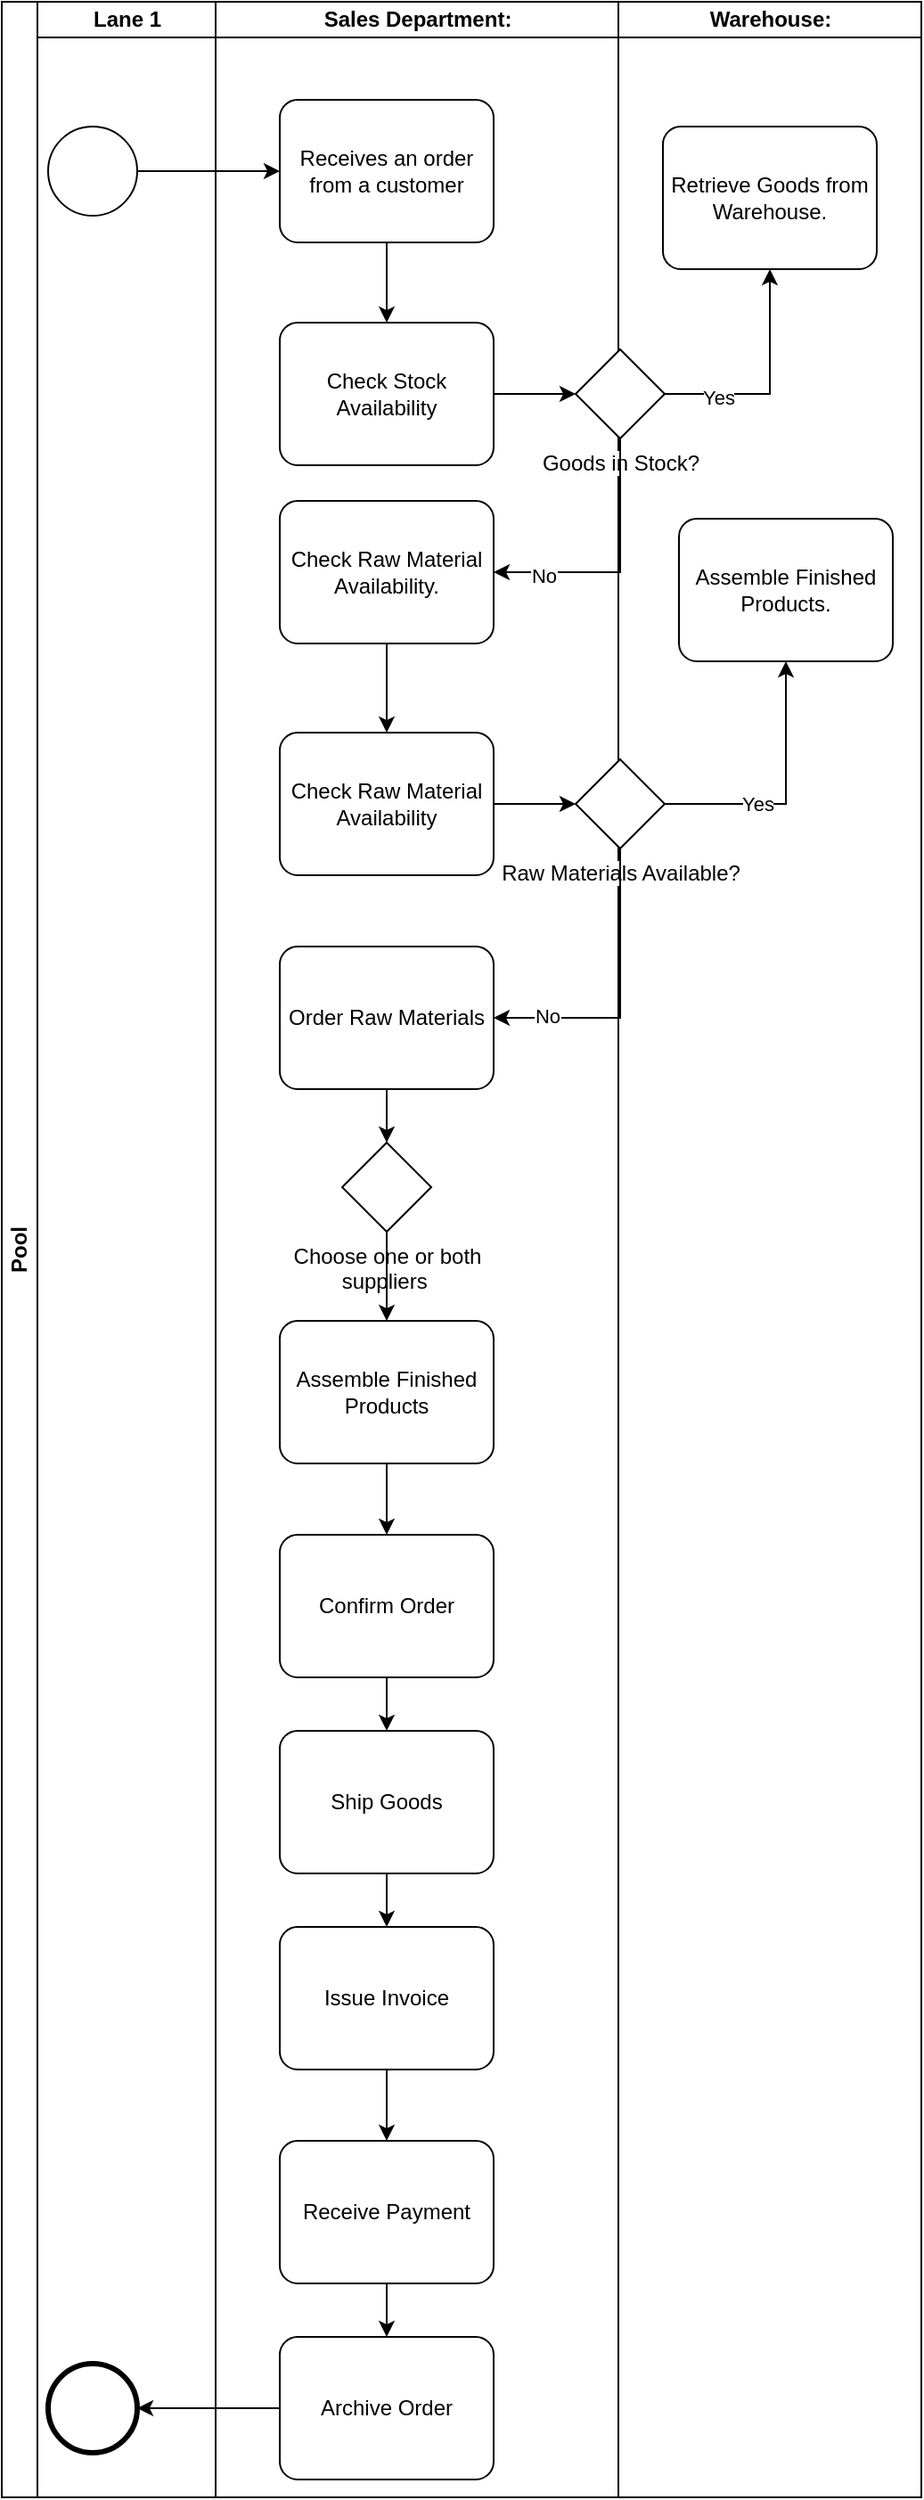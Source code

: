 <mxfile version="24.8.4">
  <diagram name="第 1 页" id="nC8UvTGnPyPqz9m-DXKU">
    <mxGraphModel dx="1884" dy="1024" grid="1" gridSize="10" guides="1" tooltips="1" connect="1" arrows="1" fold="1" page="1" pageScale="1" pageWidth="827" pageHeight="1169" math="0" shadow="0">
      <root>
        <mxCell id="0" />
        <mxCell id="1" parent="0" />
        <mxCell id="N1LNzaaKZzpykQplVJVi-3" style="edgeStyle=orthogonalEdgeStyle;rounded=0;orthogonalLoop=1;jettySize=auto;html=1;" parent="1" source="N1LNzaaKZzpykQplVJVi-1" target="N1LNzaaKZzpykQplVJVi-2" edge="1">
          <mxGeometry relative="1" as="geometry" />
        </mxCell>
        <mxCell id="N1LNzaaKZzpykQplVJVi-1" value="" style="points=[[0.145,0.145,0],[0.5,0,0],[0.855,0.145,0],[1,0.5,0],[0.855,0.855,0],[0.5,1,0],[0.145,0.855,0],[0,0.5,0]];shape=mxgraph.bpmn.event;html=1;verticalLabelPosition=bottom;labelBackgroundColor=#ffffff;verticalAlign=top;align=center;perimeter=ellipsePerimeter;outlineConnect=0;aspect=fixed;outline=standard;symbol=general;" parent="1" vertex="1">
          <mxGeometry x="60" y="110" width="50" height="50" as="geometry" />
        </mxCell>
        <mxCell id="63c5QIzw94qShJxjwjrr-2" style="edgeStyle=orthogonalEdgeStyle;rounded=0;orthogonalLoop=1;jettySize=auto;html=1;" edge="1" parent="1" source="N1LNzaaKZzpykQplVJVi-4" target="63c5QIzw94qShJxjwjrr-1">
          <mxGeometry relative="1" as="geometry" />
        </mxCell>
        <mxCell id="63c5QIzw94qShJxjwjrr-44" value="Pool" style="swimlane;html=1;childLayout=stackLayout;resizeParent=1;resizeParentMax=0;startSize=20;horizontal=0;horizontalStack=1;whiteSpace=wrap;" vertex="1" parent="1">
          <mxGeometry x="34" y="40" width="346" height="1400" as="geometry">
            <mxRectangle x="34" y="30" width="40" height="50" as="alternateBounds" />
          </mxGeometry>
        </mxCell>
        <mxCell id="63c5QIzw94qShJxjwjrr-45" value="Lane 1" style="swimlane;html=1;startSize=20;" vertex="1" parent="63c5QIzw94qShJxjwjrr-44">
          <mxGeometry x="20" width="100" height="1400" as="geometry" />
        </mxCell>
        <mxCell id="63c5QIzw94qShJxjwjrr-42" value="" style="points=[[0.145,0.145,0],[0.5,0,0],[0.855,0.145,0],[1,0.5,0],[0.855,0.855,0],[0.5,1,0],[0.145,0.855,0],[0,0.5,0]];shape=mxgraph.bpmn.event;html=1;verticalLabelPosition=bottom;labelBackgroundColor=#ffffff;verticalAlign=top;align=center;perimeter=ellipsePerimeter;outlineConnect=0;aspect=fixed;outline=end;symbol=terminate2;" vertex="1" parent="63c5QIzw94qShJxjwjrr-45">
          <mxGeometry x="6" y="1325" width="50" height="50" as="geometry" />
        </mxCell>
        <mxCell id="63c5QIzw94qShJxjwjrr-46" value="&lt;strong&gt;Sales Department&lt;/strong&gt;:" style="swimlane;html=1;startSize=20;" vertex="1" parent="63c5QIzw94qShJxjwjrr-44">
          <mxGeometry x="120" width="226" height="1400" as="geometry" />
        </mxCell>
        <mxCell id="63c5QIzw94qShJxjwjrr-48" style="edgeStyle=orthogonalEdgeStyle;rounded=0;orthogonalLoop=1;jettySize=auto;html=1;" edge="1" parent="63c5QIzw94qShJxjwjrr-46" source="N1LNzaaKZzpykQplVJVi-2" target="N1LNzaaKZzpykQplVJVi-4">
          <mxGeometry relative="1" as="geometry" />
        </mxCell>
        <mxCell id="N1LNzaaKZzpykQplVJVi-2" value="Receives an order from a customer" style="points=[[0.25,0,0],[0.5,0,0],[0.75,0,0],[1,0.25,0],[1,0.5,0],[1,0.75,0],[0.75,1,0],[0.5,1,0],[0.25,1,0],[0,0.75,0],[0,0.5,0],[0,0.25,0]];shape=mxgraph.bpmn.task;whiteSpace=wrap;rectStyle=rounded;size=10;html=1;container=1;expand=0;collapsible=0;taskMarker=abstract;" parent="63c5QIzw94qShJxjwjrr-46" vertex="1">
          <mxGeometry x="36" y="55" width="120" height="80" as="geometry" />
        </mxCell>
        <mxCell id="N1LNzaaKZzpykQplVJVi-4" value="Check Stock Availability" style="points=[[0.25,0,0],[0.5,0,0],[0.75,0,0],[1,0.25,0],[1,0.5,0],[1,0.75,0],[0.75,1,0],[0.5,1,0],[0.25,1,0],[0,0.75,0],[0,0.5,0],[0,0.25,0]];shape=mxgraph.bpmn.task;whiteSpace=wrap;rectStyle=rounded;size=10;html=1;container=1;expand=0;collapsible=0;taskMarker=abstract;" parent="63c5QIzw94qShJxjwjrr-46" vertex="1">
          <mxGeometry x="36" y="180" width="120" height="80" as="geometry" />
        </mxCell>
        <mxCell id="63c5QIzw94qShJxjwjrr-25" value="Order Raw Materials" style="points=[[0.25,0,0],[0.5,0,0],[0.75,0,0],[1,0.25,0],[1,0.5,0],[1,0.75,0],[0.75,1,0],[0.5,1,0],[0.25,1,0],[0,0.75,0],[0,0.5,0],[0,0.25,0]];shape=mxgraph.bpmn.task;whiteSpace=wrap;rectStyle=rounded;size=10;html=1;container=1;expand=0;collapsible=0;taskMarker=abstract;" vertex="1" parent="63c5QIzw94qShJxjwjrr-46">
          <mxGeometry x="36" y="530" width="120" height="80" as="geometry" />
        </mxCell>
        <mxCell id="63c5QIzw94qShJxjwjrr-54" style="edgeStyle=orthogonalEdgeStyle;rounded=0;orthogonalLoop=1;jettySize=auto;html=1;" edge="1" parent="63c5QIzw94qShJxjwjrr-46" source="63c5QIzw94qShJxjwjrr-5" target="63c5QIzw94qShJxjwjrr-13">
          <mxGeometry relative="1" as="geometry" />
        </mxCell>
        <mxCell id="63c5QIzw94qShJxjwjrr-5" value="Check Raw Material Availability." style="points=[[0.25,0,0],[0.5,0,0],[0.75,0,0],[1,0.25,0],[1,0.5,0],[1,0.75,0],[0.75,1,0],[0.5,1,0],[0.25,1,0],[0,0.75,0],[0,0.5,0],[0,0.25,0]];shape=mxgraph.bpmn.task;whiteSpace=wrap;rectStyle=rounded;size=10;html=1;container=1;expand=0;collapsible=0;taskMarker=abstract;" vertex="1" parent="63c5QIzw94qShJxjwjrr-46">
          <mxGeometry x="36" y="280" width="120" height="80" as="geometry" />
        </mxCell>
        <mxCell id="63c5QIzw94qShJxjwjrr-13" value="Check Raw Material Availability" style="points=[[0.25,0,0],[0.5,0,0],[0.75,0,0],[1,0.25,0],[1,0.5,0],[1,0.75,0],[0.75,1,0],[0.5,1,0],[0.25,1,0],[0,0.75,0],[0,0.5,0],[0,0.25,0]];shape=mxgraph.bpmn.task;whiteSpace=wrap;rectStyle=rounded;size=10;html=1;container=1;expand=0;collapsible=0;taskMarker=abstract;" vertex="1" parent="63c5QIzw94qShJxjwjrr-46">
          <mxGeometry x="36" y="410" width="120" height="80" as="geometry" />
        </mxCell>
        <mxCell id="63c5QIzw94qShJxjwjrr-27" value="Choose&amp;nbsp;one or both &lt;br/&gt;suppliers&amp;nbsp;" style="points=[[0.25,0.25,0],[0.5,0,0],[0.75,0.25,0],[1,0.5,0],[0.75,0.75,0],[0.5,1,0],[0.25,0.75,0],[0,0.5,0]];shape=mxgraph.bpmn.gateway2;html=1;verticalLabelPosition=bottom;labelBackgroundColor=#ffffff;verticalAlign=top;align=center;perimeter=rhombusPerimeter;outlineConnect=0;outline=none;symbol=none;" vertex="1" parent="63c5QIzw94qShJxjwjrr-46">
          <mxGeometry x="71" y="640" width="50" height="50" as="geometry" />
        </mxCell>
        <mxCell id="63c5QIzw94qShJxjwjrr-28" style="edgeStyle=orthogonalEdgeStyle;rounded=0;orthogonalLoop=1;jettySize=auto;html=1;" edge="1" parent="63c5QIzw94qShJxjwjrr-46" source="63c5QIzw94qShJxjwjrr-25" target="63c5QIzw94qShJxjwjrr-27">
          <mxGeometry relative="1" as="geometry" />
        </mxCell>
        <mxCell id="63c5QIzw94qShJxjwjrr-29" value="Assemble Finished Products" style="points=[[0.25,0,0],[0.5,0,0],[0.75,0,0],[1,0.25,0],[1,0.5,0],[1,0.75,0],[0.75,1,0],[0.5,1,0],[0.25,1,0],[0,0.75,0],[0,0.5,0],[0,0.25,0]];shape=mxgraph.bpmn.task;whiteSpace=wrap;rectStyle=rounded;size=10;html=1;container=1;expand=0;collapsible=0;taskMarker=abstract;" vertex="1" parent="63c5QIzw94qShJxjwjrr-46">
          <mxGeometry x="36" y="740" width="120" height="80" as="geometry" />
        </mxCell>
        <mxCell id="63c5QIzw94qShJxjwjrr-30" style="edgeStyle=orthogonalEdgeStyle;rounded=0;orthogonalLoop=1;jettySize=auto;html=1;" edge="1" parent="63c5QIzw94qShJxjwjrr-46" source="63c5QIzw94qShJxjwjrr-27" target="63c5QIzw94qShJxjwjrr-29">
          <mxGeometry relative="1" as="geometry" />
        </mxCell>
        <mxCell id="63c5QIzw94qShJxjwjrr-31" value="Confirm Order" style="points=[[0.25,0,0],[0.5,0,0],[0.75,0,0],[1,0.25,0],[1,0.5,0],[1,0.75,0],[0.75,1,0],[0.5,1,0],[0.25,1,0],[0,0.75,0],[0,0.5,0],[0,0.25,0]];shape=mxgraph.bpmn.task;whiteSpace=wrap;rectStyle=rounded;size=10;html=1;container=1;expand=0;collapsible=0;taskMarker=abstract;" vertex="1" parent="63c5QIzw94qShJxjwjrr-46">
          <mxGeometry x="36" y="860" width="120" height="80" as="geometry" />
        </mxCell>
        <mxCell id="63c5QIzw94qShJxjwjrr-32" style="edgeStyle=orthogonalEdgeStyle;rounded=0;orthogonalLoop=1;jettySize=auto;html=1;" edge="1" parent="63c5QIzw94qShJxjwjrr-46" source="63c5QIzw94qShJxjwjrr-29" target="63c5QIzw94qShJxjwjrr-31">
          <mxGeometry relative="1" as="geometry" />
        </mxCell>
        <mxCell id="63c5QIzw94qShJxjwjrr-33" value="Ship Goods" style="points=[[0.25,0,0],[0.5,0,0],[0.75,0,0],[1,0.25,0],[1,0.5,0],[1,0.75,0],[0.75,1,0],[0.5,1,0],[0.25,1,0],[0,0.75,0],[0,0.5,0],[0,0.25,0]];shape=mxgraph.bpmn.task;whiteSpace=wrap;rectStyle=rounded;size=10;html=1;container=1;expand=0;collapsible=0;taskMarker=abstract;" vertex="1" parent="63c5QIzw94qShJxjwjrr-46">
          <mxGeometry x="36" y="970" width="120" height="80" as="geometry" />
        </mxCell>
        <mxCell id="63c5QIzw94qShJxjwjrr-34" style="edgeStyle=orthogonalEdgeStyle;rounded=0;orthogonalLoop=1;jettySize=auto;html=1;" edge="1" parent="63c5QIzw94qShJxjwjrr-46" source="63c5QIzw94qShJxjwjrr-31" target="63c5QIzw94qShJxjwjrr-33">
          <mxGeometry relative="1" as="geometry" />
        </mxCell>
        <mxCell id="63c5QIzw94qShJxjwjrr-35" value="Issue Invoice" style="points=[[0.25,0,0],[0.5,0,0],[0.75,0,0],[1,0.25,0],[1,0.5,0],[1,0.75,0],[0.75,1,0],[0.5,1,0],[0.25,1,0],[0,0.75,0],[0,0.5,0],[0,0.25,0]];shape=mxgraph.bpmn.task;whiteSpace=wrap;rectStyle=rounded;size=10;html=1;container=1;expand=0;collapsible=0;taskMarker=abstract;" vertex="1" parent="63c5QIzw94qShJxjwjrr-46">
          <mxGeometry x="36" y="1080" width="120" height="80" as="geometry" />
        </mxCell>
        <mxCell id="63c5QIzw94qShJxjwjrr-36" style="edgeStyle=orthogonalEdgeStyle;rounded=0;orthogonalLoop=1;jettySize=auto;html=1;" edge="1" parent="63c5QIzw94qShJxjwjrr-46" source="63c5QIzw94qShJxjwjrr-33" target="63c5QIzw94qShJxjwjrr-35">
          <mxGeometry relative="1" as="geometry" />
        </mxCell>
        <mxCell id="63c5QIzw94qShJxjwjrr-38" value="Receive Payment" style="points=[[0.25,0,0],[0.5,0,0],[0.75,0,0],[1,0.25,0],[1,0.5,0],[1,0.75,0],[0.75,1,0],[0.5,1,0],[0.25,1,0],[0,0.75,0],[0,0.5,0],[0,0.25,0]];shape=mxgraph.bpmn.task;whiteSpace=wrap;rectStyle=rounded;size=10;html=1;container=1;expand=0;collapsible=0;taskMarker=abstract;" vertex="1" parent="63c5QIzw94qShJxjwjrr-46">
          <mxGeometry x="36" y="1200" width="120" height="80" as="geometry" />
        </mxCell>
        <mxCell id="63c5QIzw94qShJxjwjrr-39" style="edgeStyle=orthogonalEdgeStyle;rounded=0;orthogonalLoop=1;jettySize=auto;html=1;" edge="1" parent="63c5QIzw94qShJxjwjrr-46" source="63c5QIzw94qShJxjwjrr-35" target="63c5QIzw94qShJxjwjrr-38">
          <mxGeometry relative="1" as="geometry" />
        </mxCell>
        <mxCell id="63c5QIzw94qShJxjwjrr-40" value="Archive Order" style="points=[[0.25,0,0],[0.5,0,0],[0.75,0,0],[1,0.25,0],[1,0.5,0],[1,0.75,0],[0.75,1,0],[0.5,1,0],[0.25,1,0],[0,0.75,0],[0,0.5,0],[0,0.25,0]];shape=mxgraph.bpmn.task;whiteSpace=wrap;rectStyle=rounded;size=10;html=1;container=1;expand=0;collapsible=0;taskMarker=abstract;" vertex="1" parent="63c5QIzw94qShJxjwjrr-46">
          <mxGeometry x="36" y="1310" width="120" height="80" as="geometry" />
        </mxCell>
        <mxCell id="63c5QIzw94qShJxjwjrr-41" style="edgeStyle=orthogonalEdgeStyle;rounded=0;orthogonalLoop=1;jettySize=auto;html=1;" edge="1" parent="63c5QIzw94qShJxjwjrr-46" source="63c5QIzw94qShJxjwjrr-38" target="63c5QIzw94qShJxjwjrr-40">
          <mxGeometry relative="1" as="geometry" />
        </mxCell>
        <mxCell id="63c5QIzw94qShJxjwjrr-43" style="edgeStyle=orthogonalEdgeStyle;rounded=0;orthogonalLoop=1;jettySize=auto;html=1;" edge="1" parent="63c5QIzw94qShJxjwjrr-44" source="63c5QIzw94qShJxjwjrr-40" target="63c5QIzw94qShJxjwjrr-42">
          <mxGeometry relative="1" as="geometry" />
        </mxCell>
        <mxCell id="63c5QIzw94qShJxjwjrr-47" value="&lt;strong&gt;Warehouse&lt;/strong&gt;:" style="swimlane;html=1;startSize=20;" vertex="1" parent="1">
          <mxGeometry x="380" y="40" width="170" height="1400" as="geometry" />
        </mxCell>
        <mxCell id="63c5QIzw94qShJxjwjrr-1" value="Goods in Stock?" style="points=[[0.25,0.25,0],[0.5,0,0],[0.75,0.25,0],[1,0.5,0],[0.75,0.75,0],[0.5,1,0],[0.25,0.75,0],[0,0.5,0]];shape=mxgraph.bpmn.gateway2;html=1;verticalLabelPosition=bottom;labelBackgroundColor=#ffffff;verticalAlign=top;align=center;perimeter=rhombusPerimeter;outlineConnect=0;outline=none;symbol=none;" vertex="1" parent="63c5QIzw94qShJxjwjrr-47">
          <mxGeometry x="-24" y="195" width="50" height="50" as="geometry" />
        </mxCell>
        <mxCell id="63c5QIzw94qShJxjwjrr-23" value="Assemble Finished Products." style="points=[[0.25,0,0],[0.5,0,0],[0.75,0,0],[1,0.25,0],[1,0.5,0],[1,0.75,0],[0.75,1,0],[0.5,1,0],[0.25,1,0],[0,0.75,0],[0,0.5,0],[0,0.25,0]];shape=mxgraph.bpmn.task;whiteSpace=wrap;rectStyle=rounded;size=10;html=1;container=1;expand=0;collapsible=0;taskMarker=abstract;" vertex="1" parent="63c5QIzw94qShJxjwjrr-47">
          <mxGeometry x="34" y="290" width="120" height="80" as="geometry" />
        </mxCell>
        <mxCell id="63c5QIzw94qShJxjwjrr-9" value="Retrieve Goods from Warehouse." style="points=[[0.25,0,0],[0.5,0,0],[0.75,0,0],[1,0.25,0],[1,0.5,0],[1,0.75,0],[0.75,1,0],[0.5,1,0],[0.25,1,0],[0,0.75,0],[0,0.5,0],[0,0.25,0]];shape=mxgraph.bpmn.task;whiteSpace=wrap;rectStyle=rounded;size=10;html=1;container=1;expand=0;collapsible=0;taskMarker=abstract;" vertex="1" parent="63c5QIzw94qShJxjwjrr-47">
          <mxGeometry x="25" y="70" width="120" height="80" as="geometry" />
        </mxCell>
        <mxCell id="63c5QIzw94qShJxjwjrr-51" style="edgeStyle=orthogonalEdgeStyle;rounded=0;orthogonalLoop=1;jettySize=auto;html=1;entryX=0.5;entryY=1;entryDx=0;entryDy=0;entryPerimeter=0;" edge="1" parent="63c5QIzw94qShJxjwjrr-47" source="63c5QIzw94qShJxjwjrr-1" target="63c5QIzw94qShJxjwjrr-9">
          <mxGeometry relative="1" as="geometry">
            <Array as="points">
              <mxPoint x="85" y="220" />
            </Array>
          </mxGeometry>
        </mxCell>
        <mxCell id="63c5QIzw94qShJxjwjrr-52" value="Yes" style="edgeLabel;html=1;align=center;verticalAlign=middle;resizable=0;points=[];" vertex="1" connectable="0" parent="63c5QIzw94qShJxjwjrr-51">
          <mxGeometry x="-0.543" y="-2" relative="1" as="geometry">
            <mxPoint as="offset" />
          </mxGeometry>
        </mxCell>
        <mxCell id="63c5QIzw94qShJxjwjrr-14" value="Raw Materials Available?" style="points=[[0.25,0.25,0],[0.5,0,0],[0.75,0.25,0],[1,0.5,0],[0.75,0.75,0],[0.5,1,0],[0.25,0.75,0],[0,0.5,0]];shape=mxgraph.bpmn.gateway2;html=1;verticalLabelPosition=bottom;labelBackgroundColor=#ffffff;verticalAlign=top;align=center;perimeter=rhombusPerimeter;outlineConnect=0;outline=none;symbol=none;" vertex="1" parent="63c5QIzw94qShJxjwjrr-47">
          <mxGeometry x="-24" y="425" width="50" height="50" as="geometry" />
        </mxCell>
        <mxCell id="63c5QIzw94qShJxjwjrr-57" style="edgeStyle=orthogonalEdgeStyle;rounded=0;orthogonalLoop=1;jettySize=auto;html=1;entryX=0.5;entryY=1;entryDx=0;entryDy=0;entryPerimeter=0;" edge="1" parent="63c5QIzw94qShJxjwjrr-47" source="63c5QIzw94qShJxjwjrr-14" target="63c5QIzw94qShJxjwjrr-23">
          <mxGeometry relative="1" as="geometry" />
        </mxCell>
        <mxCell id="63c5QIzw94qShJxjwjrr-58" value="Yes" style="edgeLabel;html=1;align=center;verticalAlign=middle;resizable=0;points=[];" vertex="1" connectable="0" parent="63c5QIzw94qShJxjwjrr-57">
          <mxGeometry x="-0.305" relative="1" as="geometry">
            <mxPoint as="offset" />
          </mxGeometry>
        </mxCell>
        <mxCell id="63c5QIzw94qShJxjwjrr-50" style="edgeStyle=orthogonalEdgeStyle;rounded=0;orthogonalLoop=1;jettySize=auto;html=1;" edge="1" parent="1" source="63c5QIzw94qShJxjwjrr-1" target="63c5QIzw94qShJxjwjrr-5">
          <mxGeometry relative="1" as="geometry">
            <Array as="points">
              <mxPoint x="381" y="360" />
            </Array>
          </mxGeometry>
        </mxCell>
        <mxCell id="63c5QIzw94qShJxjwjrr-53" value="No" style="edgeLabel;html=1;align=center;verticalAlign=middle;resizable=0;points=[];" vertex="1" connectable="0" parent="63c5QIzw94qShJxjwjrr-50">
          <mxGeometry x="0.61" y="2" relative="1" as="geometry">
            <mxPoint x="-1" as="offset" />
          </mxGeometry>
        </mxCell>
        <mxCell id="63c5QIzw94qShJxjwjrr-56" style="edgeStyle=orthogonalEdgeStyle;rounded=0;orthogonalLoop=1;jettySize=auto;html=1;" edge="1" parent="1" source="63c5QIzw94qShJxjwjrr-13" target="63c5QIzw94qShJxjwjrr-14">
          <mxGeometry relative="1" as="geometry" />
        </mxCell>
        <mxCell id="63c5QIzw94qShJxjwjrr-60" style="edgeStyle=orthogonalEdgeStyle;rounded=0;orthogonalLoop=1;jettySize=auto;html=1;" edge="1" parent="1" source="63c5QIzw94qShJxjwjrr-14" target="63c5QIzw94qShJxjwjrr-25">
          <mxGeometry relative="1" as="geometry">
            <Array as="points">
              <mxPoint x="381" y="610" />
            </Array>
          </mxGeometry>
        </mxCell>
        <mxCell id="63c5QIzw94qShJxjwjrr-61" value="No" style="edgeLabel;html=1;align=center;verticalAlign=middle;resizable=0;points=[];" vertex="1" connectable="0" parent="63c5QIzw94qShJxjwjrr-60">
          <mxGeometry x="0.638" y="-1" relative="1" as="geometry">
            <mxPoint as="offset" />
          </mxGeometry>
        </mxCell>
      </root>
    </mxGraphModel>
  </diagram>
</mxfile>
